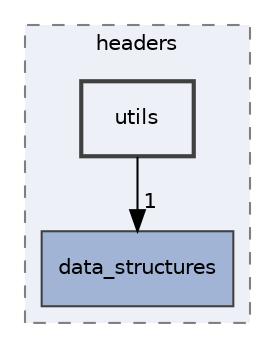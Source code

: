digraph "src/headers/utils"
{
 // LATEX_PDF_SIZE
  edge [fontname="Helvetica",fontsize="10",labelfontname="Helvetica",labelfontsize="10"];
  node [fontname="Helvetica",fontsize="10",shape=record];
  compound=true
  subgraph clusterdir_d0381950fc41278198232cb047ffc1f9 {
    graph [ bgcolor="#edf0f7", pencolor="grey50", style="filled,dashed,", label="headers", fontname="Helvetica", fontsize="10", URL="dir_d0381950fc41278198232cb047ffc1f9.html"]
  dir_474e89c7f88b05290bb49a3b57b4a8c3 [shape=box, label="data_structures", style="filled,", fillcolor="#a2b4d6", color="grey25", URL="dir_474e89c7f88b05290bb49a3b57b4a8c3.html"];
  dir_c588b617de04d435eef4537e5be14899 [shape=box, label="utils", style="filled,bold,", fillcolor="#edf0f7", color="grey25", URL="dir_c588b617de04d435eef4537e5be14899.html"];
  }
  dir_c588b617de04d435eef4537e5be14899->dir_474e89c7f88b05290bb49a3b57b4a8c3 [headlabel="1", labeldistance=1.5 headhref="dir_000006_000000.html"];
}
